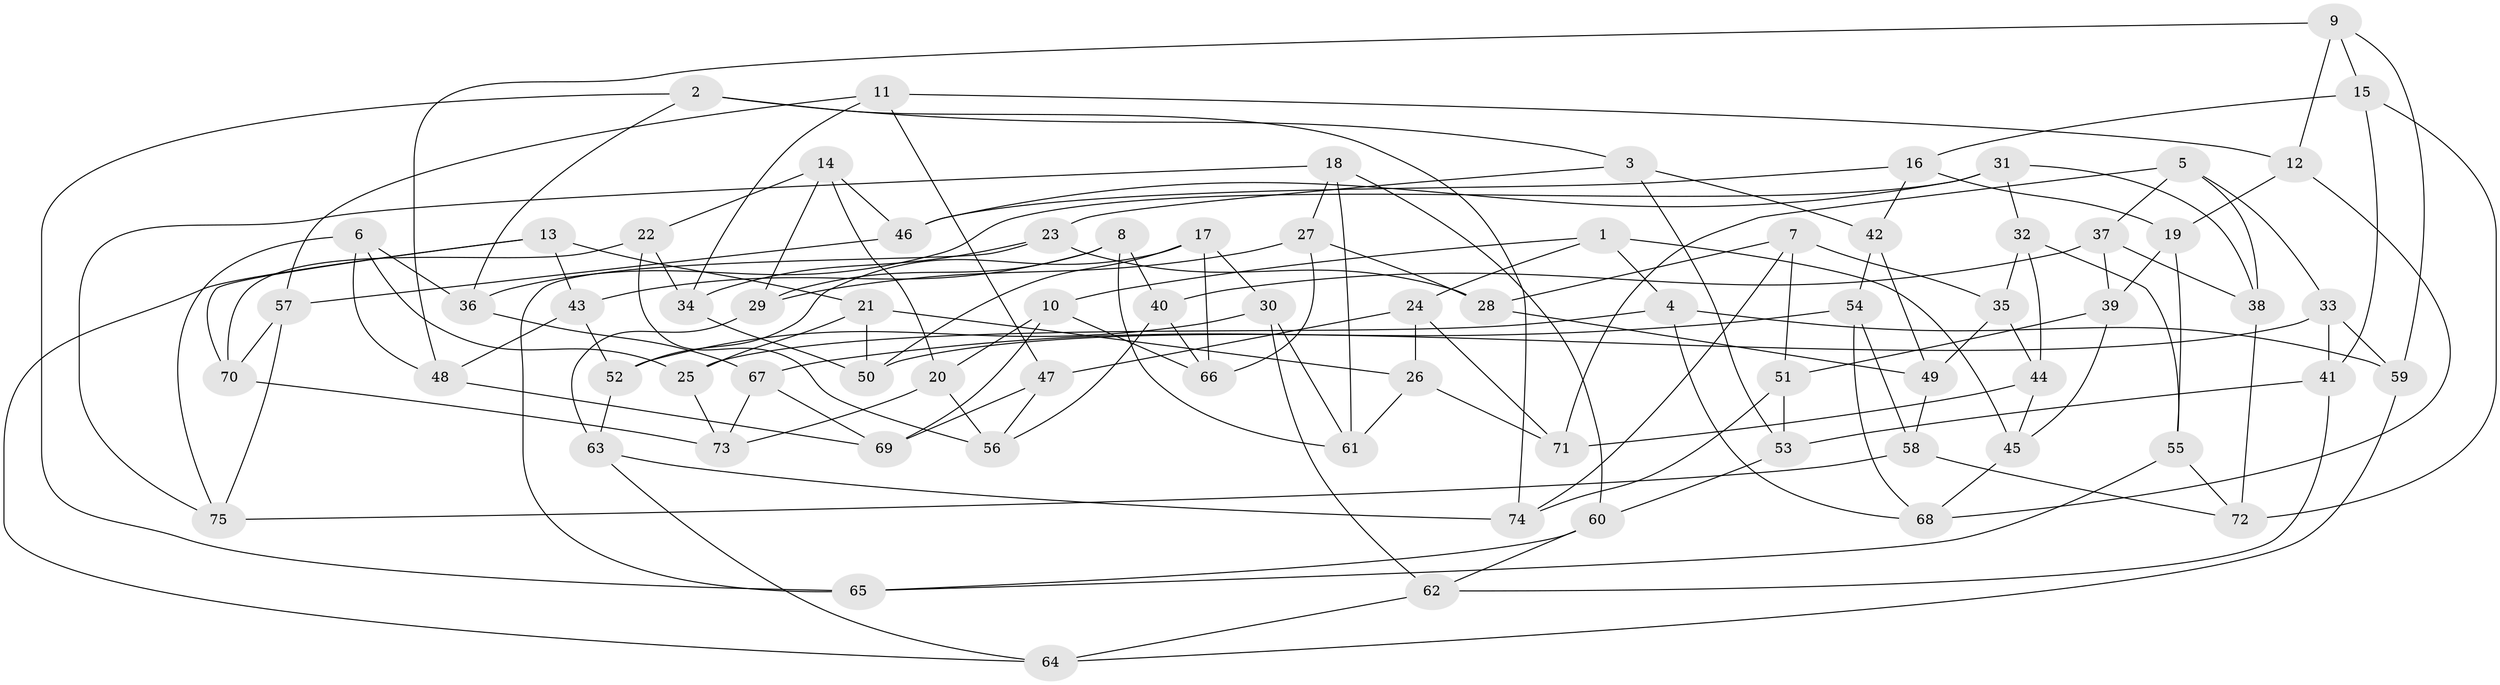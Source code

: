 // Generated by graph-tools (version 1.1) at 2025/03/03/09/25 03:03:07]
// undirected, 75 vertices, 150 edges
graph export_dot {
graph [start="1"]
  node [color=gray90,style=filled];
  1;
  2;
  3;
  4;
  5;
  6;
  7;
  8;
  9;
  10;
  11;
  12;
  13;
  14;
  15;
  16;
  17;
  18;
  19;
  20;
  21;
  22;
  23;
  24;
  25;
  26;
  27;
  28;
  29;
  30;
  31;
  32;
  33;
  34;
  35;
  36;
  37;
  38;
  39;
  40;
  41;
  42;
  43;
  44;
  45;
  46;
  47;
  48;
  49;
  50;
  51;
  52;
  53;
  54;
  55;
  56;
  57;
  58;
  59;
  60;
  61;
  62;
  63;
  64;
  65;
  66;
  67;
  68;
  69;
  70;
  71;
  72;
  73;
  74;
  75;
  1 -- 10;
  1 -- 45;
  1 -- 24;
  1 -- 4;
  2 -- 74;
  2 -- 36;
  2 -- 65;
  2 -- 3;
  3 -- 53;
  3 -- 42;
  3 -- 23;
  4 -- 59;
  4 -- 25;
  4 -- 68;
  5 -- 38;
  5 -- 71;
  5 -- 33;
  5 -- 37;
  6 -- 36;
  6 -- 75;
  6 -- 48;
  6 -- 25;
  7 -- 51;
  7 -- 74;
  7 -- 28;
  7 -- 35;
  8 -- 29;
  8 -- 40;
  8 -- 43;
  8 -- 61;
  9 -- 59;
  9 -- 48;
  9 -- 12;
  9 -- 15;
  10 -- 20;
  10 -- 66;
  10 -- 69;
  11 -- 47;
  11 -- 12;
  11 -- 34;
  11 -- 57;
  12 -- 68;
  12 -- 19;
  13 -- 64;
  13 -- 43;
  13 -- 70;
  13 -- 21;
  14 -- 20;
  14 -- 22;
  14 -- 46;
  14 -- 29;
  15 -- 72;
  15 -- 41;
  15 -- 16;
  16 -- 19;
  16 -- 46;
  16 -- 42;
  17 -- 50;
  17 -- 52;
  17 -- 66;
  17 -- 30;
  18 -- 27;
  18 -- 60;
  18 -- 61;
  18 -- 75;
  19 -- 39;
  19 -- 55;
  20 -- 73;
  20 -- 56;
  21 -- 50;
  21 -- 26;
  21 -- 25;
  22 -- 56;
  22 -- 34;
  22 -- 70;
  23 -- 34;
  23 -- 65;
  23 -- 28;
  24 -- 71;
  24 -- 26;
  24 -- 47;
  25 -- 73;
  26 -- 61;
  26 -- 71;
  27 -- 29;
  27 -- 66;
  27 -- 28;
  28 -- 49;
  29 -- 63;
  30 -- 61;
  30 -- 62;
  30 -- 52;
  31 -- 46;
  31 -- 36;
  31 -- 32;
  31 -- 38;
  32 -- 44;
  32 -- 35;
  32 -- 55;
  33 -- 50;
  33 -- 59;
  33 -- 41;
  34 -- 50;
  35 -- 44;
  35 -- 49;
  36 -- 67;
  37 -- 39;
  37 -- 40;
  37 -- 38;
  38 -- 72;
  39 -- 51;
  39 -- 45;
  40 -- 66;
  40 -- 56;
  41 -- 62;
  41 -- 53;
  42 -- 54;
  42 -- 49;
  43 -- 48;
  43 -- 52;
  44 -- 45;
  44 -- 71;
  45 -- 68;
  46 -- 57;
  47 -- 69;
  47 -- 56;
  48 -- 69;
  49 -- 58;
  51 -- 53;
  51 -- 74;
  52 -- 63;
  53 -- 60;
  54 -- 68;
  54 -- 58;
  54 -- 67;
  55 -- 72;
  55 -- 65;
  57 -- 75;
  57 -- 70;
  58 -- 75;
  58 -- 72;
  59 -- 64;
  60 -- 62;
  60 -- 65;
  62 -- 64;
  63 -- 74;
  63 -- 64;
  67 -- 69;
  67 -- 73;
  70 -- 73;
}
